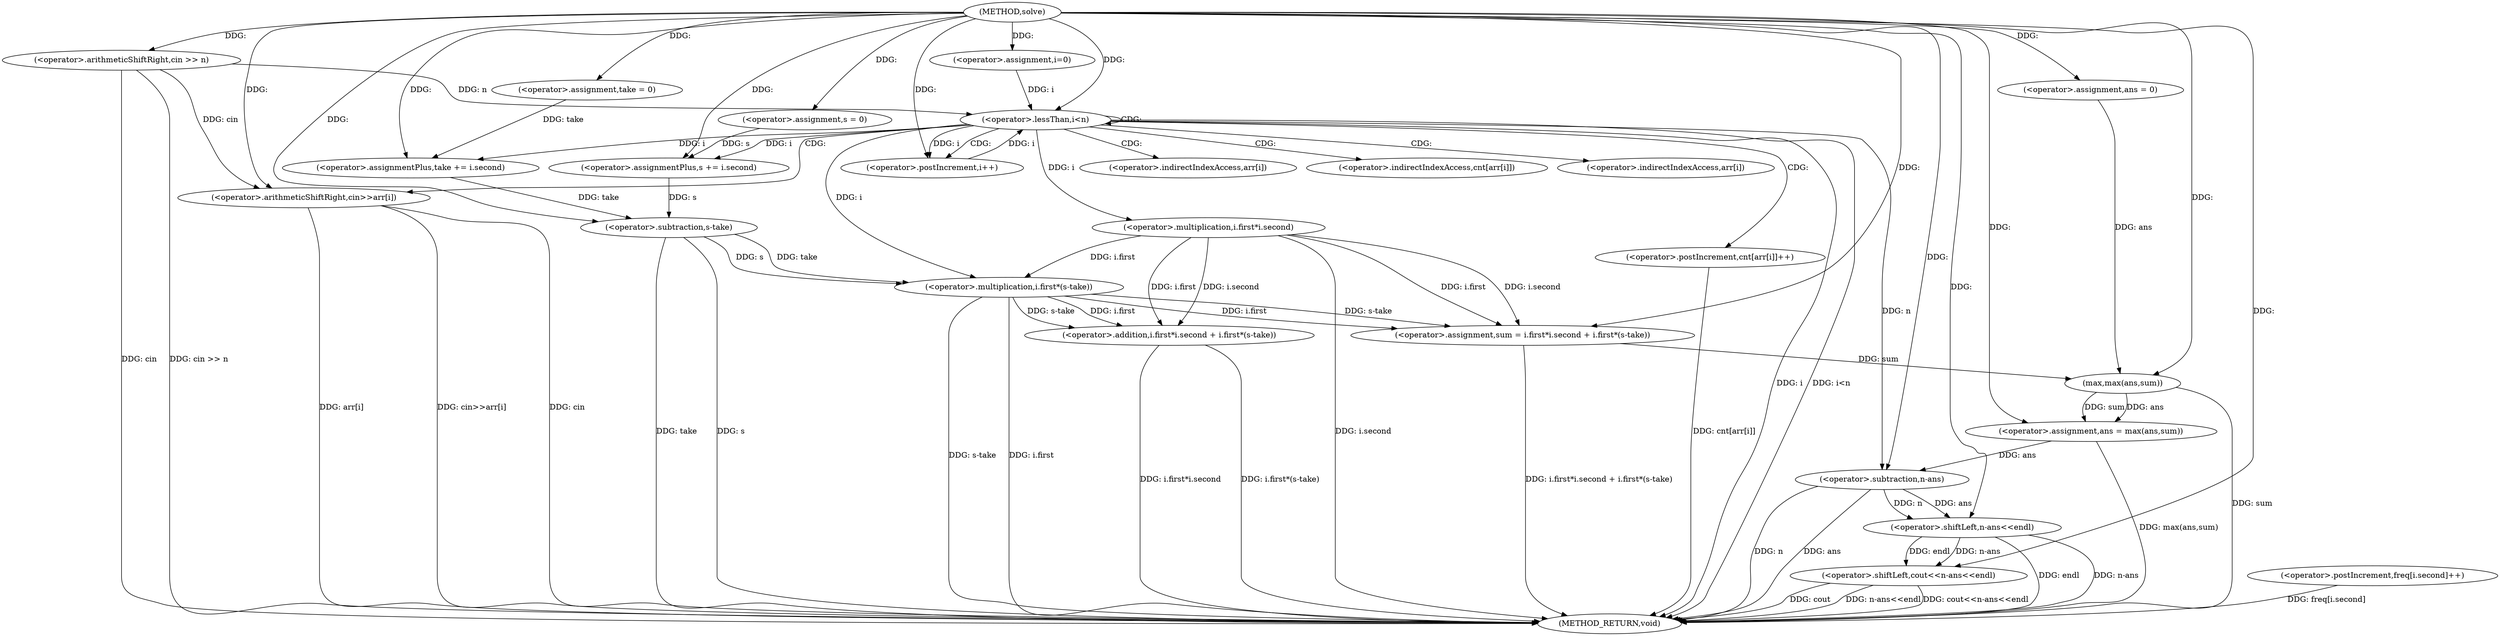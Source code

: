 digraph "solve" {  
"1000101" [label = "(METHOD,solve)" ]
"1000196" [label = "(METHOD_RETURN,void)" ]
"1000104" [label = "(<operator>.arithmeticShiftRight,cin >> n)" ]
"1000141" [label = "(<operator>.assignment,s = 0)" ]
"1000152" [label = "(<operator>.assignment,ans = 0)" ]
"1000156" [label = "(<operator>.assignment,take = 0)" ]
"1000189" [label = "(<operator>.shiftLeft,cout<<n-ans<<endl)" ]
"1000111" [label = "(<operator>.assignment,i=0)" ]
"1000114" [label = "(<operator>.lessThan,i<n)" ]
"1000117" [label = "(<operator>.postIncrement,i++)" ]
"1000134" [label = "(<operator>.postIncrement,freq[i.second]++)" ]
"1000146" [label = "(<operator>.assignmentPlus,s += i.second)" ]
"1000161" [label = "(<operator>.assignmentPlus,take += i.second)" ]
"1000167" [label = "(<operator>.assignment,sum = i.first*i.second + i.first*(s-take))" ]
"1000184" [label = "(<operator>.assignment,ans = max(ans,sum))" ]
"1000120" [label = "(<operator>.arithmeticShiftRight,cin>>arr[i])" ]
"1000125" [label = "(<operator>.postIncrement,cnt[arr[i]]++)" ]
"1000191" [label = "(<operator>.shiftLeft,n-ans<<endl)" ]
"1000169" [label = "(<operator>.addition,i.first*i.second + i.first*(s-take))" ]
"1000186" [label = "(max,max(ans,sum))" ]
"1000192" [label = "(<operator>.subtraction,n-ans)" ]
"1000170" [label = "(<operator>.multiplication,i.first*i.second)" ]
"1000177" [label = "(<operator>.multiplication,i.first*(s-take))" ]
"1000181" [label = "(<operator>.subtraction,s-take)" ]
"1000122" [label = "(<operator>.indirectIndexAccess,arr[i])" ]
"1000126" [label = "(<operator>.indirectIndexAccess,cnt[arr[i]])" ]
"1000128" [label = "(<operator>.indirectIndexAccess,arr[i])" ]
  "1000104" -> "1000196"  [ label = "DDG: cin"] 
  "1000104" -> "1000196"  [ label = "DDG: cin >> n"] 
  "1000114" -> "1000196"  [ label = "DDG: i"] 
  "1000114" -> "1000196"  [ label = "DDG: i<n"] 
  "1000134" -> "1000196"  [ label = "DDG: freq[i.second]"] 
  "1000170" -> "1000196"  [ label = "DDG: i.second"] 
  "1000169" -> "1000196"  [ label = "DDG: i.first*i.second"] 
  "1000177" -> "1000196"  [ label = "DDG: i.first"] 
  "1000181" -> "1000196"  [ label = "DDG: s"] 
  "1000181" -> "1000196"  [ label = "DDG: take"] 
  "1000177" -> "1000196"  [ label = "DDG: s-take"] 
  "1000169" -> "1000196"  [ label = "DDG: i.first*(s-take)"] 
  "1000167" -> "1000196"  [ label = "DDG: i.first*i.second + i.first*(s-take)"] 
  "1000186" -> "1000196"  [ label = "DDG: sum"] 
  "1000184" -> "1000196"  [ label = "DDG: max(ans,sum)"] 
  "1000192" -> "1000196"  [ label = "DDG: n"] 
  "1000192" -> "1000196"  [ label = "DDG: ans"] 
  "1000191" -> "1000196"  [ label = "DDG: n-ans"] 
  "1000189" -> "1000196"  [ label = "DDG: n-ans<<endl"] 
  "1000189" -> "1000196"  [ label = "DDG: cout<<n-ans<<endl"] 
  "1000120" -> "1000196"  [ label = "DDG: cin"] 
  "1000120" -> "1000196"  [ label = "DDG: arr[i]"] 
  "1000120" -> "1000196"  [ label = "DDG: cin>>arr[i]"] 
  "1000125" -> "1000196"  [ label = "DDG: cnt[arr[i]]"] 
  "1000191" -> "1000196"  [ label = "DDG: endl"] 
  "1000189" -> "1000196"  [ label = "DDG: cout"] 
  "1000101" -> "1000141"  [ label = "DDG: "] 
  "1000101" -> "1000152"  [ label = "DDG: "] 
  "1000101" -> "1000156"  [ label = "DDG: "] 
  "1000101" -> "1000104"  [ label = "DDG: "] 
  "1000101" -> "1000111"  [ label = "DDG: "] 
  "1000114" -> "1000146"  [ label = "DDG: i"] 
  "1000114" -> "1000161"  [ label = "DDG: i"] 
  "1000170" -> "1000167"  [ label = "DDG: i.first"] 
  "1000170" -> "1000167"  [ label = "DDG: i.second"] 
  "1000177" -> "1000167"  [ label = "DDG: i.first"] 
  "1000177" -> "1000167"  [ label = "DDG: s-take"] 
  "1000186" -> "1000184"  [ label = "DDG: sum"] 
  "1000186" -> "1000184"  [ label = "DDG: ans"] 
  "1000101" -> "1000189"  [ label = "DDG: "] 
  "1000191" -> "1000189"  [ label = "DDG: endl"] 
  "1000191" -> "1000189"  [ label = "DDG: n-ans"] 
  "1000111" -> "1000114"  [ label = "DDG: i"] 
  "1000117" -> "1000114"  [ label = "DDG: i"] 
  "1000101" -> "1000114"  [ label = "DDG: "] 
  "1000104" -> "1000114"  [ label = "DDG: n"] 
  "1000114" -> "1000117"  [ label = "DDG: i"] 
  "1000101" -> "1000117"  [ label = "DDG: "] 
  "1000141" -> "1000146"  [ label = "DDG: s"] 
  "1000101" -> "1000146"  [ label = "DDG: "] 
  "1000156" -> "1000161"  [ label = "DDG: take"] 
  "1000101" -> "1000161"  [ label = "DDG: "] 
  "1000101" -> "1000167"  [ label = "DDG: "] 
  "1000101" -> "1000184"  [ label = "DDG: "] 
  "1000192" -> "1000191"  [ label = "DDG: n"] 
  "1000192" -> "1000191"  [ label = "DDG: ans"] 
  "1000101" -> "1000191"  [ label = "DDG: "] 
  "1000104" -> "1000120"  [ label = "DDG: cin"] 
  "1000101" -> "1000120"  [ label = "DDG: "] 
  "1000170" -> "1000169"  [ label = "DDG: i.first"] 
  "1000170" -> "1000169"  [ label = "DDG: i.second"] 
  "1000177" -> "1000169"  [ label = "DDG: i.first"] 
  "1000177" -> "1000169"  [ label = "DDG: s-take"] 
  "1000152" -> "1000186"  [ label = "DDG: ans"] 
  "1000101" -> "1000186"  [ label = "DDG: "] 
  "1000167" -> "1000186"  [ label = "DDG: sum"] 
  "1000114" -> "1000192"  [ label = "DDG: n"] 
  "1000101" -> "1000192"  [ label = "DDG: "] 
  "1000184" -> "1000192"  [ label = "DDG: ans"] 
  "1000114" -> "1000170"  [ label = "DDG: i"] 
  "1000114" -> "1000177"  [ label = "DDG: i"] 
  "1000170" -> "1000177"  [ label = "DDG: i.first"] 
  "1000181" -> "1000177"  [ label = "DDG: s"] 
  "1000181" -> "1000177"  [ label = "DDG: take"] 
  "1000146" -> "1000181"  [ label = "DDG: s"] 
  "1000101" -> "1000181"  [ label = "DDG: "] 
  "1000161" -> "1000181"  [ label = "DDG: take"] 
  "1000114" -> "1000128"  [ label = "CDG: "] 
  "1000114" -> "1000125"  [ label = "CDG: "] 
  "1000114" -> "1000114"  [ label = "CDG: "] 
  "1000114" -> "1000120"  [ label = "CDG: "] 
  "1000114" -> "1000117"  [ label = "CDG: "] 
  "1000114" -> "1000122"  [ label = "CDG: "] 
  "1000114" -> "1000126"  [ label = "CDG: "] 
}
